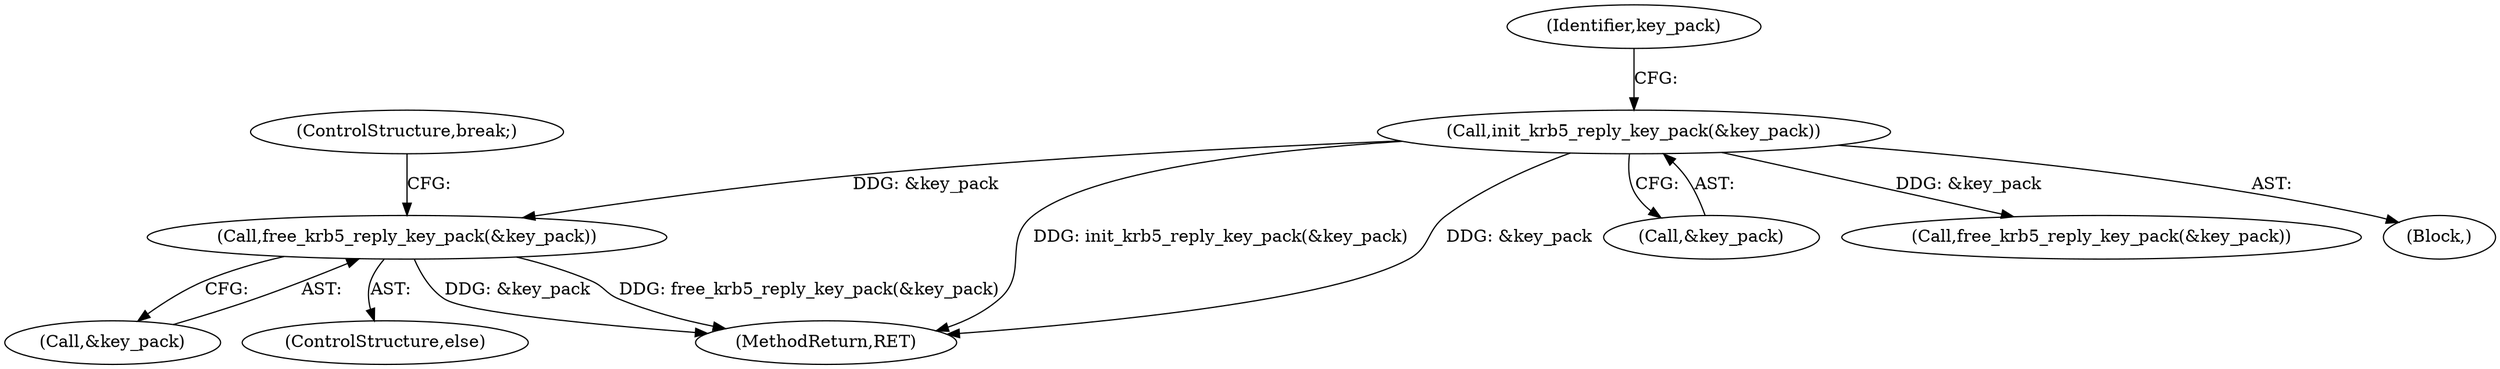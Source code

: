 digraph "0_krb5_db64ca25d661a47b996b4e2645998b5d7f0eb52c@API" {
"1001399" [label="(Call,free_krb5_reply_key_pack(&key_pack))"];
"1000760" [label="(Call,init_krb5_reply_key_pack(&key_pack))"];
"1001399" [label="(Call,free_krb5_reply_key_pack(&key_pack))"];
"1000761" [label="(Call,&key_pack)"];
"1001400" [label="(Call,&key_pack)"];
"1000765" [label="(Identifier,key_pack)"];
"1001380" [label="(Call,free_krb5_reply_key_pack(&key_pack))"];
"1000759" [label="(Block,)"];
"1001398" [label="(ControlStructure,else)"];
"1001402" [label="(ControlStructure,break;)"];
"1000760" [label="(Call,init_krb5_reply_key_pack(&key_pack))"];
"1001409" [label="(MethodReturn,RET)"];
"1001399" -> "1001398"  [label="AST: "];
"1001399" -> "1001400"  [label="CFG: "];
"1001400" -> "1001399"  [label="AST: "];
"1001402" -> "1001399"  [label="CFG: "];
"1001399" -> "1001409"  [label="DDG: &key_pack"];
"1001399" -> "1001409"  [label="DDG: free_krb5_reply_key_pack(&key_pack)"];
"1000760" -> "1001399"  [label="DDG: &key_pack"];
"1000760" -> "1000759"  [label="AST: "];
"1000760" -> "1000761"  [label="CFG: "];
"1000761" -> "1000760"  [label="AST: "];
"1000765" -> "1000760"  [label="CFG: "];
"1000760" -> "1001409"  [label="DDG: init_krb5_reply_key_pack(&key_pack)"];
"1000760" -> "1001409"  [label="DDG: &key_pack"];
"1000760" -> "1001380"  [label="DDG: &key_pack"];
}
